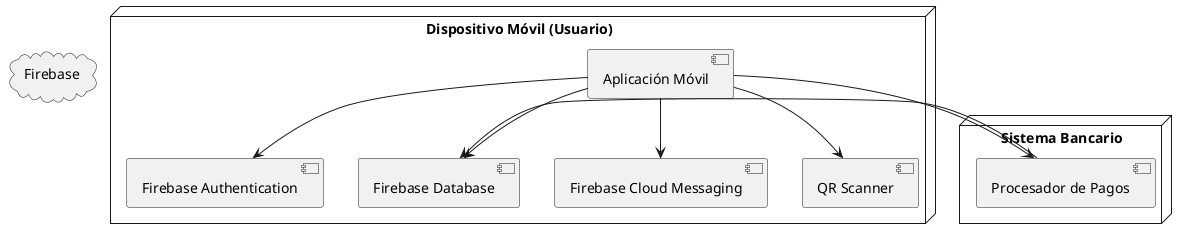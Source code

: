 @startuml
node "Dispositivo Móvil (Usuario)" {
    [Aplicación Móvil] --> [Firebase Authentication]
    [Aplicación Móvil] --> [Firebase Database]
    [Aplicación Móvil] --> [Firebase Cloud Messaging]
    [Aplicación Móvil] --> [QR Scanner]
}

cloud "Firebase" {
    [Firebase Authentication]
    [Firebase Database]
    [Firebase Cloud Messaging]
}

node "Sistema Bancario" {
    [Procesador de Pagos]
}

[Aplicación Móvil] --> [Procesador de Pagos]
[Procesador de Pagos] --> [Firebase Database]

@enduml
